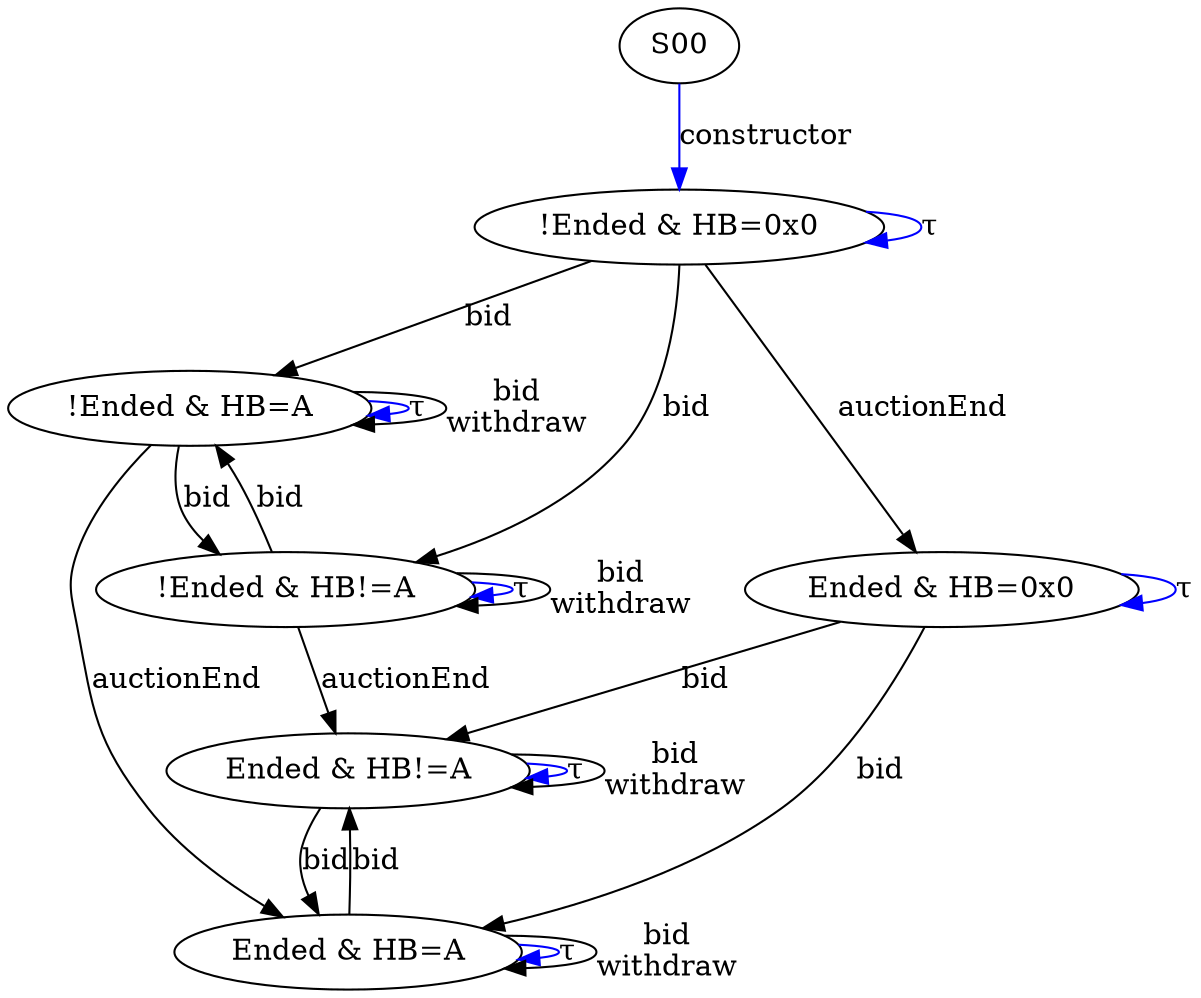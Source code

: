 digraph {

S01 [label="!Ended & HB=0x0"]
S02 [label="!Ended & HB=A"]
S03 [label="!Ended & HB!=A"]
S04 [label="Ended & HB=0x0"]
S05 [label="Ended & HB=A"]
S06 [label="Ended & HB!=A"]

S04->S05 [label="bid", style="", color="black"]
S02->S05 [label="auctionEnd", style="", color="black"]
S03->S06 [label="auctionEnd", style="", color="black"]
S01->S02 [label="bid", style="", color="black"]
S06->S06 [label="τ", style="", color="blue"]
S01->S03 [label="bid", style="", color="black"]
S01->S01 [label="τ", style="", color="blue"]
S02->S02 [label="τ", style="", color="blue"]
S03->S02 [label="bid", style="", color="black"]
S02->S03 [label="bid", style="", color="black"]
S03->S03 [label="τ", style="", color="blue"]
S05->S05 [label="τ", style="", color="blue"]
S02->S02 [label="bid\nwithdraw", style="", color="black"]
S04->S04 [label="τ", style="", color="blue"]
S06->S06 [label="bid\nwithdraw", style="", color="black"]
S05->S05 [label="bid\nwithdraw", style="", color="black"]
S00->S01 [label="constructor", style="", color="blue"]
S04->S06 [label="bid", style="", color="black"]
S01->S04 [label="auctionEnd", style="", color="black"]
S06->S05 [label="bid", style="", color="black"]
S05->S06 [label="bid", style="", color="black"]
S03->S03 [label="bid\nwithdraw", style="", color="black"]
}